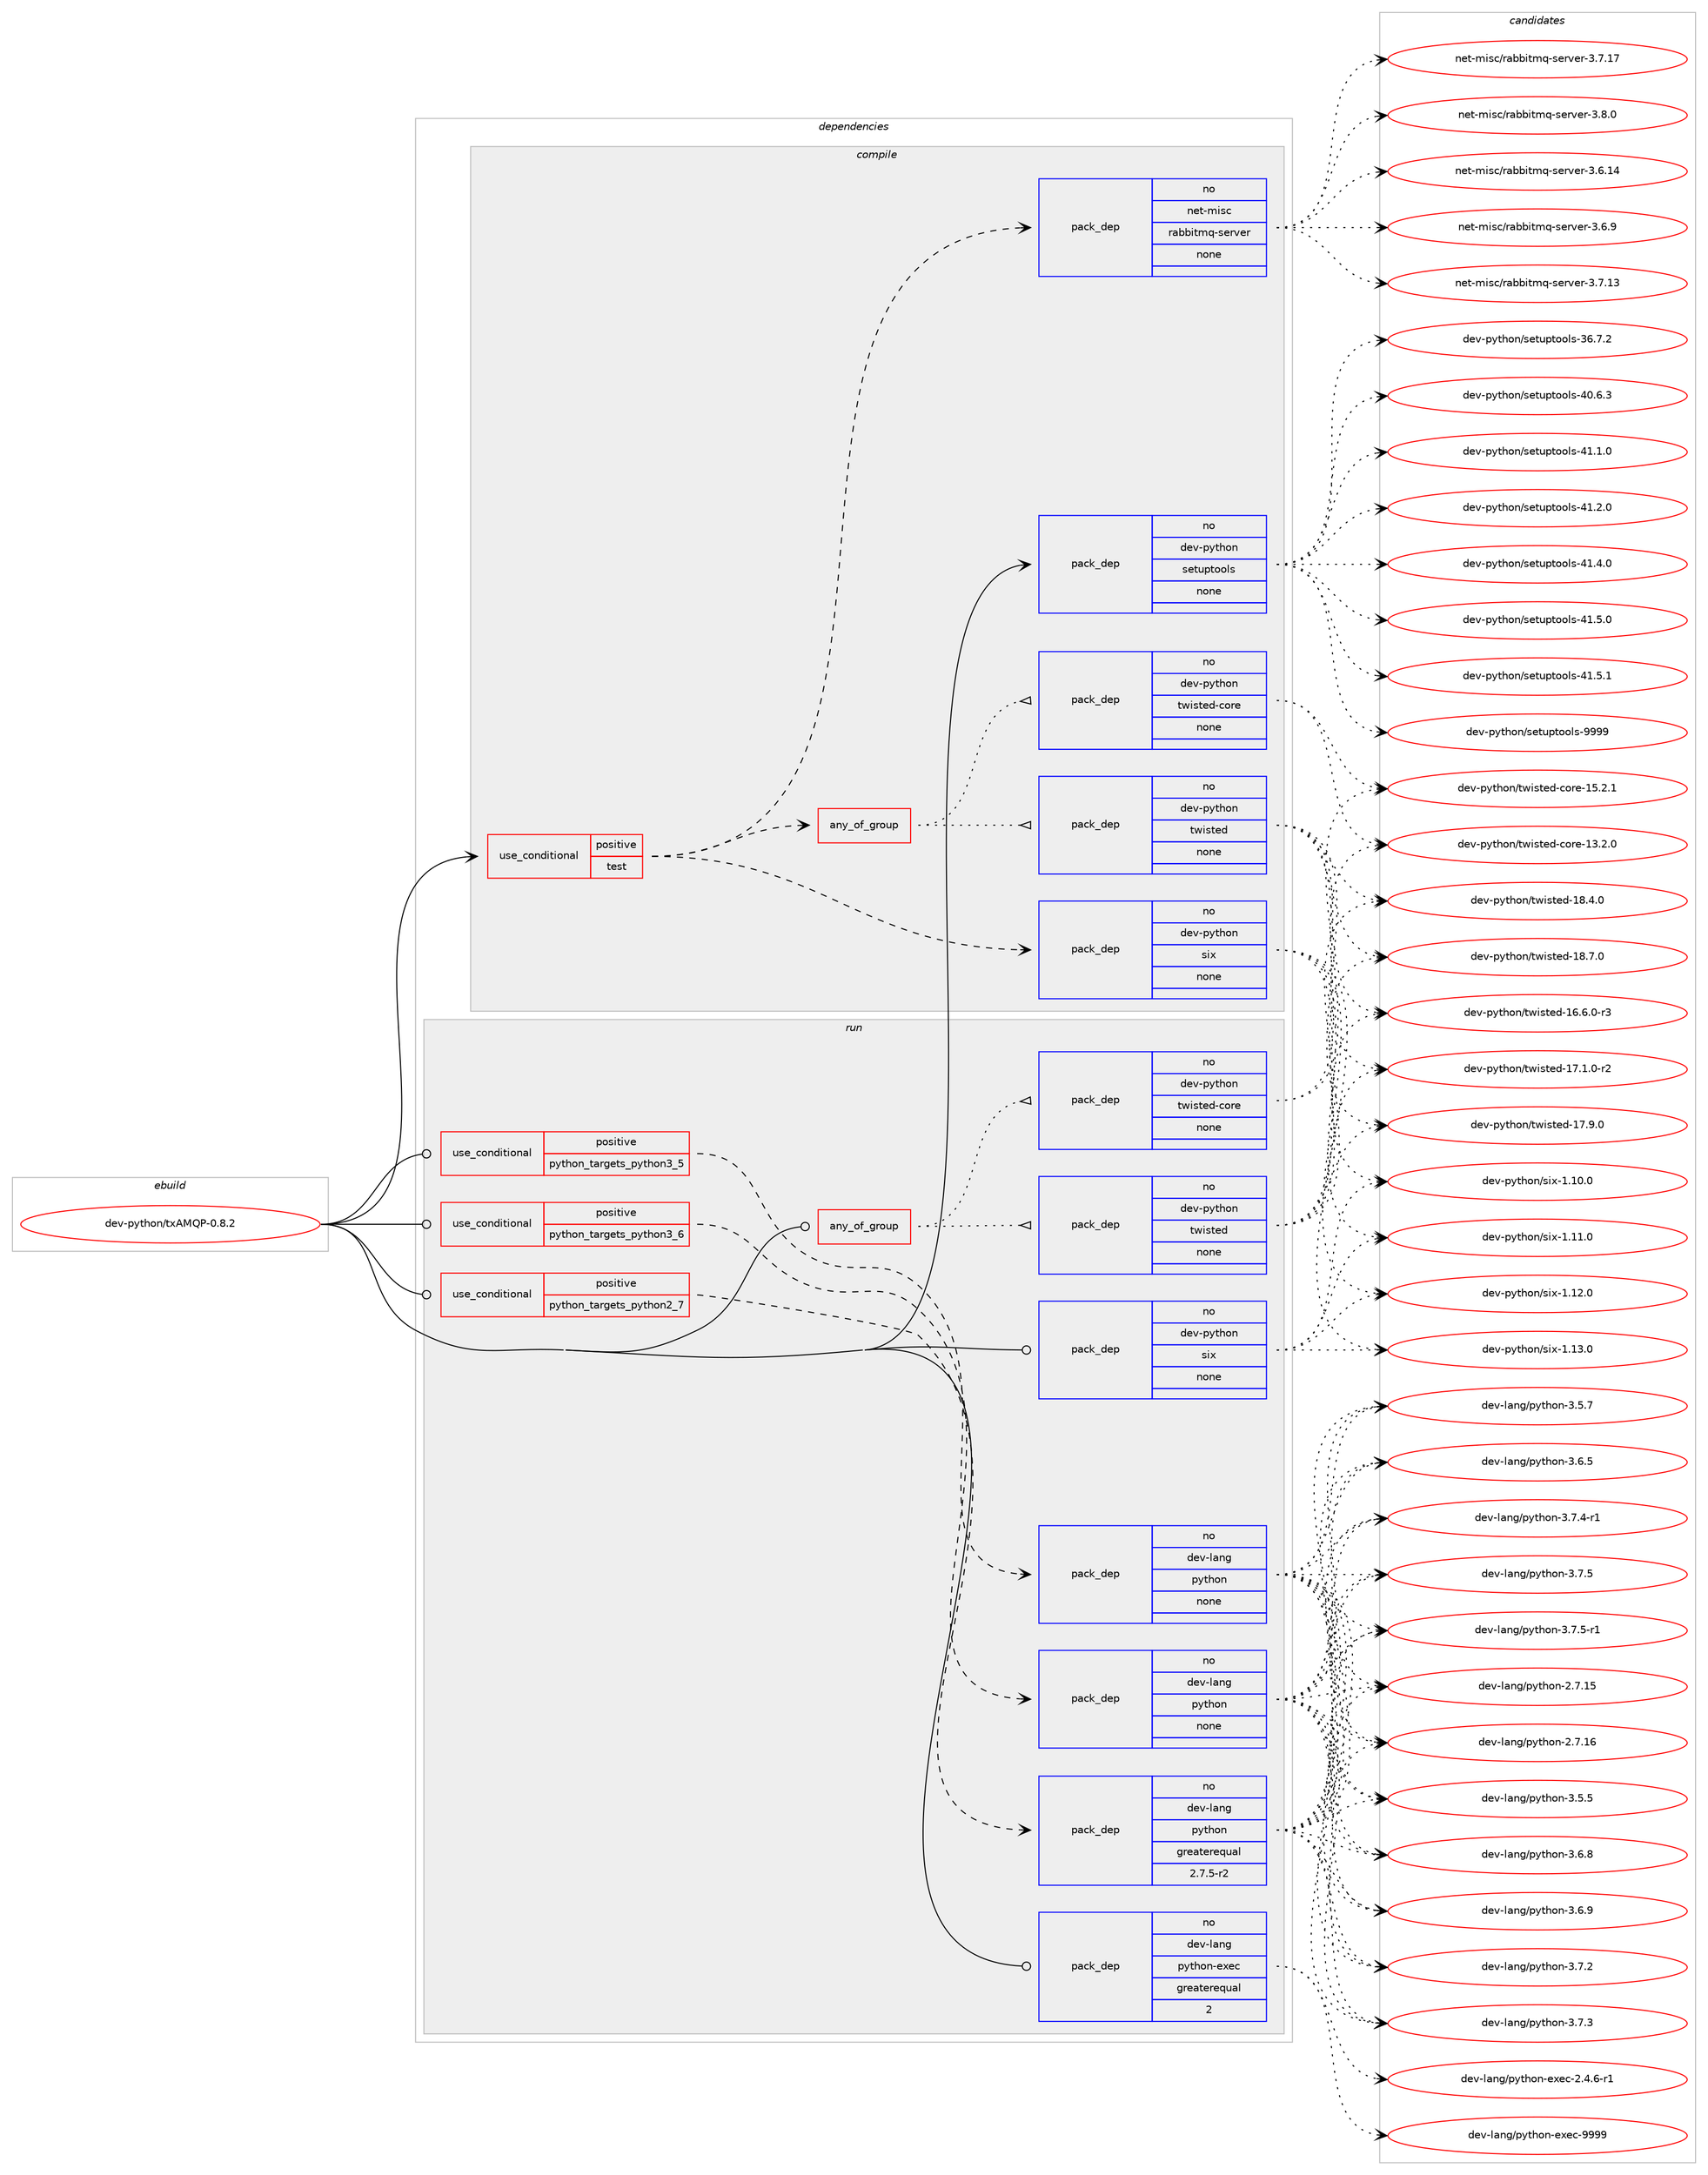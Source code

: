 digraph prolog {

# *************
# Graph options
# *************

newrank=true;
concentrate=true;
compound=true;
graph [rankdir=LR,fontname=Helvetica,fontsize=10,ranksep=1.5];#, ranksep=2.5, nodesep=0.2];
edge  [arrowhead=vee];
node  [fontname=Helvetica,fontsize=10];

# **********
# The ebuild
# **********

subgraph cluster_leftcol {
color=gray;
rank=same;
label=<<i>ebuild</i>>;
id [label="dev-python/txAMQP-0.8.2", color=red, width=4, href="../dev-python/txAMQP-0.8.2.svg"];
}

# ****************
# The dependencies
# ****************

subgraph cluster_midcol {
color=gray;
label=<<i>dependencies</i>>;
subgraph cluster_compile {
fillcolor="#eeeeee";
style=filled;
label=<<i>compile</i>>;
subgraph cond150826 {
dependency642004 [label=<<TABLE BORDER="0" CELLBORDER="1" CELLSPACING="0" CELLPADDING="4"><TR><TD ROWSPAN="3" CELLPADDING="10">use_conditional</TD></TR><TR><TD>positive</TD></TR><TR><TD>test</TD></TR></TABLE>>, shape=none, color=red];
subgraph any11507 {
dependency642005 [label=<<TABLE BORDER="0" CELLBORDER="1" CELLSPACING="0" CELLPADDING="4"><TR><TD CELLPADDING="10">any_of_group</TD></TR></TABLE>>, shape=none, color=red];subgraph pack479294 {
dependency642006 [label=<<TABLE BORDER="0" CELLBORDER="1" CELLSPACING="0" CELLPADDING="4" WIDTH="220"><TR><TD ROWSPAN="6" CELLPADDING="30">pack_dep</TD></TR><TR><TD WIDTH="110">no</TD></TR><TR><TD>dev-python</TD></TR><TR><TD>twisted</TD></TR><TR><TD>none</TD></TR><TR><TD></TD></TR></TABLE>>, shape=none, color=blue];
}
dependency642005:e -> dependency642006:w [weight=20,style="dotted",arrowhead="oinv"];
subgraph pack479295 {
dependency642007 [label=<<TABLE BORDER="0" CELLBORDER="1" CELLSPACING="0" CELLPADDING="4" WIDTH="220"><TR><TD ROWSPAN="6" CELLPADDING="30">pack_dep</TD></TR><TR><TD WIDTH="110">no</TD></TR><TR><TD>dev-python</TD></TR><TR><TD>twisted-core</TD></TR><TR><TD>none</TD></TR><TR><TD></TD></TR></TABLE>>, shape=none, color=blue];
}
dependency642005:e -> dependency642007:w [weight=20,style="dotted",arrowhead="oinv"];
}
dependency642004:e -> dependency642005:w [weight=20,style="dashed",arrowhead="vee"];
subgraph pack479296 {
dependency642008 [label=<<TABLE BORDER="0" CELLBORDER="1" CELLSPACING="0" CELLPADDING="4" WIDTH="220"><TR><TD ROWSPAN="6" CELLPADDING="30">pack_dep</TD></TR><TR><TD WIDTH="110">no</TD></TR><TR><TD>dev-python</TD></TR><TR><TD>six</TD></TR><TR><TD>none</TD></TR><TR><TD></TD></TR></TABLE>>, shape=none, color=blue];
}
dependency642004:e -> dependency642008:w [weight=20,style="dashed",arrowhead="vee"];
subgraph pack479297 {
dependency642009 [label=<<TABLE BORDER="0" CELLBORDER="1" CELLSPACING="0" CELLPADDING="4" WIDTH="220"><TR><TD ROWSPAN="6" CELLPADDING="30">pack_dep</TD></TR><TR><TD WIDTH="110">no</TD></TR><TR><TD>net-misc</TD></TR><TR><TD>rabbitmq-server</TD></TR><TR><TD>none</TD></TR><TR><TD></TD></TR></TABLE>>, shape=none, color=blue];
}
dependency642004:e -> dependency642009:w [weight=20,style="dashed",arrowhead="vee"];
}
id:e -> dependency642004:w [weight=20,style="solid",arrowhead="vee"];
subgraph pack479298 {
dependency642010 [label=<<TABLE BORDER="0" CELLBORDER="1" CELLSPACING="0" CELLPADDING="4" WIDTH="220"><TR><TD ROWSPAN="6" CELLPADDING="30">pack_dep</TD></TR><TR><TD WIDTH="110">no</TD></TR><TR><TD>dev-python</TD></TR><TR><TD>setuptools</TD></TR><TR><TD>none</TD></TR><TR><TD></TD></TR></TABLE>>, shape=none, color=blue];
}
id:e -> dependency642010:w [weight=20,style="solid",arrowhead="vee"];
}
subgraph cluster_compileandrun {
fillcolor="#eeeeee";
style=filled;
label=<<i>compile and run</i>>;
}
subgraph cluster_run {
fillcolor="#eeeeee";
style=filled;
label=<<i>run</i>>;
subgraph any11508 {
dependency642011 [label=<<TABLE BORDER="0" CELLBORDER="1" CELLSPACING="0" CELLPADDING="4"><TR><TD CELLPADDING="10">any_of_group</TD></TR></TABLE>>, shape=none, color=red];subgraph pack479299 {
dependency642012 [label=<<TABLE BORDER="0" CELLBORDER="1" CELLSPACING="0" CELLPADDING="4" WIDTH="220"><TR><TD ROWSPAN="6" CELLPADDING="30">pack_dep</TD></TR><TR><TD WIDTH="110">no</TD></TR><TR><TD>dev-python</TD></TR><TR><TD>twisted</TD></TR><TR><TD>none</TD></TR><TR><TD></TD></TR></TABLE>>, shape=none, color=blue];
}
dependency642011:e -> dependency642012:w [weight=20,style="dotted",arrowhead="oinv"];
subgraph pack479300 {
dependency642013 [label=<<TABLE BORDER="0" CELLBORDER="1" CELLSPACING="0" CELLPADDING="4" WIDTH="220"><TR><TD ROWSPAN="6" CELLPADDING="30">pack_dep</TD></TR><TR><TD WIDTH="110">no</TD></TR><TR><TD>dev-python</TD></TR><TR><TD>twisted-core</TD></TR><TR><TD>none</TD></TR><TR><TD></TD></TR></TABLE>>, shape=none, color=blue];
}
dependency642011:e -> dependency642013:w [weight=20,style="dotted",arrowhead="oinv"];
}
id:e -> dependency642011:w [weight=20,style="solid",arrowhead="odot"];
subgraph cond150827 {
dependency642014 [label=<<TABLE BORDER="0" CELLBORDER="1" CELLSPACING="0" CELLPADDING="4"><TR><TD ROWSPAN="3" CELLPADDING="10">use_conditional</TD></TR><TR><TD>positive</TD></TR><TR><TD>python_targets_python2_7</TD></TR></TABLE>>, shape=none, color=red];
subgraph pack479301 {
dependency642015 [label=<<TABLE BORDER="0" CELLBORDER="1" CELLSPACING="0" CELLPADDING="4" WIDTH="220"><TR><TD ROWSPAN="6" CELLPADDING="30">pack_dep</TD></TR><TR><TD WIDTH="110">no</TD></TR><TR><TD>dev-lang</TD></TR><TR><TD>python</TD></TR><TR><TD>greaterequal</TD></TR><TR><TD>2.7.5-r2</TD></TR></TABLE>>, shape=none, color=blue];
}
dependency642014:e -> dependency642015:w [weight=20,style="dashed",arrowhead="vee"];
}
id:e -> dependency642014:w [weight=20,style="solid",arrowhead="odot"];
subgraph cond150828 {
dependency642016 [label=<<TABLE BORDER="0" CELLBORDER="1" CELLSPACING="0" CELLPADDING="4"><TR><TD ROWSPAN="3" CELLPADDING="10">use_conditional</TD></TR><TR><TD>positive</TD></TR><TR><TD>python_targets_python3_5</TD></TR></TABLE>>, shape=none, color=red];
subgraph pack479302 {
dependency642017 [label=<<TABLE BORDER="0" CELLBORDER="1" CELLSPACING="0" CELLPADDING="4" WIDTH="220"><TR><TD ROWSPAN="6" CELLPADDING="30">pack_dep</TD></TR><TR><TD WIDTH="110">no</TD></TR><TR><TD>dev-lang</TD></TR><TR><TD>python</TD></TR><TR><TD>none</TD></TR><TR><TD></TD></TR></TABLE>>, shape=none, color=blue];
}
dependency642016:e -> dependency642017:w [weight=20,style="dashed",arrowhead="vee"];
}
id:e -> dependency642016:w [weight=20,style="solid",arrowhead="odot"];
subgraph cond150829 {
dependency642018 [label=<<TABLE BORDER="0" CELLBORDER="1" CELLSPACING="0" CELLPADDING="4"><TR><TD ROWSPAN="3" CELLPADDING="10">use_conditional</TD></TR><TR><TD>positive</TD></TR><TR><TD>python_targets_python3_6</TD></TR></TABLE>>, shape=none, color=red];
subgraph pack479303 {
dependency642019 [label=<<TABLE BORDER="0" CELLBORDER="1" CELLSPACING="0" CELLPADDING="4" WIDTH="220"><TR><TD ROWSPAN="6" CELLPADDING="30">pack_dep</TD></TR><TR><TD WIDTH="110">no</TD></TR><TR><TD>dev-lang</TD></TR><TR><TD>python</TD></TR><TR><TD>none</TD></TR><TR><TD></TD></TR></TABLE>>, shape=none, color=blue];
}
dependency642018:e -> dependency642019:w [weight=20,style="dashed",arrowhead="vee"];
}
id:e -> dependency642018:w [weight=20,style="solid",arrowhead="odot"];
subgraph pack479304 {
dependency642020 [label=<<TABLE BORDER="0" CELLBORDER="1" CELLSPACING="0" CELLPADDING="4" WIDTH="220"><TR><TD ROWSPAN="6" CELLPADDING="30">pack_dep</TD></TR><TR><TD WIDTH="110">no</TD></TR><TR><TD>dev-lang</TD></TR><TR><TD>python-exec</TD></TR><TR><TD>greaterequal</TD></TR><TR><TD>2</TD></TR></TABLE>>, shape=none, color=blue];
}
id:e -> dependency642020:w [weight=20,style="solid",arrowhead="odot"];
subgraph pack479305 {
dependency642021 [label=<<TABLE BORDER="0" CELLBORDER="1" CELLSPACING="0" CELLPADDING="4" WIDTH="220"><TR><TD ROWSPAN="6" CELLPADDING="30">pack_dep</TD></TR><TR><TD WIDTH="110">no</TD></TR><TR><TD>dev-python</TD></TR><TR><TD>six</TD></TR><TR><TD>none</TD></TR><TR><TD></TD></TR></TABLE>>, shape=none, color=blue];
}
id:e -> dependency642021:w [weight=20,style="solid",arrowhead="odot"];
}
}

# **************
# The candidates
# **************

subgraph cluster_choices {
rank=same;
color=gray;
label=<<i>candidates</i>>;

subgraph choice479294 {
color=black;
nodesep=1;
choice1001011184511212111610411111047116119105115116101100454954465446484511451 [label="dev-python/twisted-16.6.0-r3", color=red, width=4,href="../dev-python/twisted-16.6.0-r3.svg"];
choice1001011184511212111610411111047116119105115116101100454955464946484511450 [label="dev-python/twisted-17.1.0-r2", color=red, width=4,href="../dev-python/twisted-17.1.0-r2.svg"];
choice100101118451121211161041111104711611910511511610110045495546574648 [label="dev-python/twisted-17.9.0", color=red, width=4,href="../dev-python/twisted-17.9.0.svg"];
choice100101118451121211161041111104711611910511511610110045495646524648 [label="dev-python/twisted-18.4.0", color=red, width=4,href="../dev-python/twisted-18.4.0.svg"];
choice100101118451121211161041111104711611910511511610110045495646554648 [label="dev-python/twisted-18.7.0", color=red, width=4,href="../dev-python/twisted-18.7.0.svg"];
dependency642006:e -> choice1001011184511212111610411111047116119105115116101100454954465446484511451:w [style=dotted,weight="100"];
dependency642006:e -> choice1001011184511212111610411111047116119105115116101100454955464946484511450:w [style=dotted,weight="100"];
dependency642006:e -> choice100101118451121211161041111104711611910511511610110045495546574648:w [style=dotted,weight="100"];
dependency642006:e -> choice100101118451121211161041111104711611910511511610110045495646524648:w [style=dotted,weight="100"];
dependency642006:e -> choice100101118451121211161041111104711611910511511610110045495646554648:w [style=dotted,weight="100"];
}
subgraph choice479295 {
color=black;
nodesep=1;
choice1001011184511212111610411111047116119105115116101100459911111410145495146504648 [label="dev-python/twisted-core-13.2.0", color=red, width=4,href="../dev-python/twisted-core-13.2.0.svg"];
choice1001011184511212111610411111047116119105115116101100459911111410145495346504649 [label="dev-python/twisted-core-15.2.1", color=red, width=4,href="../dev-python/twisted-core-15.2.1.svg"];
dependency642007:e -> choice1001011184511212111610411111047116119105115116101100459911111410145495146504648:w [style=dotted,weight="100"];
dependency642007:e -> choice1001011184511212111610411111047116119105115116101100459911111410145495346504649:w [style=dotted,weight="100"];
}
subgraph choice479296 {
color=black;
nodesep=1;
choice100101118451121211161041111104711510512045494649484648 [label="dev-python/six-1.10.0", color=red, width=4,href="../dev-python/six-1.10.0.svg"];
choice100101118451121211161041111104711510512045494649494648 [label="dev-python/six-1.11.0", color=red, width=4,href="../dev-python/six-1.11.0.svg"];
choice100101118451121211161041111104711510512045494649504648 [label="dev-python/six-1.12.0", color=red, width=4,href="../dev-python/six-1.12.0.svg"];
choice100101118451121211161041111104711510512045494649514648 [label="dev-python/six-1.13.0", color=red, width=4,href="../dev-python/six-1.13.0.svg"];
dependency642008:e -> choice100101118451121211161041111104711510512045494649484648:w [style=dotted,weight="100"];
dependency642008:e -> choice100101118451121211161041111104711510512045494649494648:w [style=dotted,weight="100"];
dependency642008:e -> choice100101118451121211161041111104711510512045494649504648:w [style=dotted,weight="100"];
dependency642008:e -> choice100101118451121211161041111104711510512045494649514648:w [style=dotted,weight="100"];
}
subgraph choice479297 {
color=black;
nodesep=1;
choice1101011164510910511599471149798981051161091134511510111411810111445514654464952 [label="net-misc/rabbitmq-server-3.6.14", color=red, width=4,href="../net-misc/rabbitmq-server-3.6.14.svg"];
choice11010111645109105115994711497989810511610911345115101114118101114455146544657 [label="net-misc/rabbitmq-server-3.6.9", color=red, width=4,href="../net-misc/rabbitmq-server-3.6.9.svg"];
choice1101011164510910511599471149798981051161091134511510111411810111445514655464951 [label="net-misc/rabbitmq-server-3.7.13", color=red, width=4,href="../net-misc/rabbitmq-server-3.7.13.svg"];
choice1101011164510910511599471149798981051161091134511510111411810111445514655464955 [label="net-misc/rabbitmq-server-3.7.17", color=red, width=4,href="../net-misc/rabbitmq-server-3.7.17.svg"];
choice11010111645109105115994711497989810511610911345115101114118101114455146564648 [label="net-misc/rabbitmq-server-3.8.0", color=red, width=4,href="../net-misc/rabbitmq-server-3.8.0.svg"];
dependency642009:e -> choice1101011164510910511599471149798981051161091134511510111411810111445514654464952:w [style=dotted,weight="100"];
dependency642009:e -> choice11010111645109105115994711497989810511610911345115101114118101114455146544657:w [style=dotted,weight="100"];
dependency642009:e -> choice1101011164510910511599471149798981051161091134511510111411810111445514655464951:w [style=dotted,weight="100"];
dependency642009:e -> choice1101011164510910511599471149798981051161091134511510111411810111445514655464955:w [style=dotted,weight="100"];
dependency642009:e -> choice11010111645109105115994711497989810511610911345115101114118101114455146564648:w [style=dotted,weight="100"];
}
subgraph choice479298 {
color=black;
nodesep=1;
choice100101118451121211161041111104711510111611711211611111110811545515446554650 [label="dev-python/setuptools-36.7.2", color=red, width=4,href="../dev-python/setuptools-36.7.2.svg"];
choice100101118451121211161041111104711510111611711211611111110811545524846544651 [label="dev-python/setuptools-40.6.3", color=red, width=4,href="../dev-python/setuptools-40.6.3.svg"];
choice100101118451121211161041111104711510111611711211611111110811545524946494648 [label="dev-python/setuptools-41.1.0", color=red, width=4,href="../dev-python/setuptools-41.1.0.svg"];
choice100101118451121211161041111104711510111611711211611111110811545524946504648 [label="dev-python/setuptools-41.2.0", color=red, width=4,href="../dev-python/setuptools-41.2.0.svg"];
choice100101118451121211161041111104711510111611711211611111110811545524946524648 [label="dev-python/setuptools-41.4.0", color=red, width=4,href="../dev-python/setuptools-41.4.0.svg"];
choice100101118451121211161041111104711510111611711211611111110811545524946534648 [label="dev-python/setuptools-41.5.0", color=red, width=4,href="../dev-python/setuptools-41.5.0.svg"];
choice100101118451121211161041111104711510111611711211611111110811545524946534649 [label="dev-python/setuptools-41.5.1", color=red, width=4,href="../dev-python/setuptools-41.5.1.svg"];
choice10010111845112121116104111110471151011161171121161111111081154557575757 [label="dev-python/setuptools-9999", color=red, width=4,href="../dev-python/setuptools-9999.svg"];
dependency642010:e -> choice100101118451121211161041111104711510111611711211611111110811545515446554650:w [style=dotted,weight="100"];
dependency642010:e -> choice100101118451121211161041111104711510111611711211611111110811545524846544651:w [style=dotted,weight="100"];
dependency642010:e -> choice100101118451121211161041111104711510111611711211611111110811545524946494648:w [style=dotted,weight="100"];
dependency642010:e -> choice100101118451121211161041111104711510111611711211611111110811545524946504648:w [style=dotted,weight="100"];
dependency642010:e -> choice100101118451121211161041111104711510111611711211611111110811545524946524648:w [style=dotted,weight="100"];
dependency642010:e -> choice100101118451121211161041111104711510111611711211611111110811545524946534648:w [style=dotted,weight="100"];
dependency642010:e -> choice100101118451121211161041111104711510111611711211611111110811545524946534649:w [style=dotted,weight="100"];
dependency642010:e -> choice10010111845112121116104111110471151011161171121161111111081154557575757:w [style=dotted,weight="100"];
}
subgraph choice479299 {
color=black;
nodesep=1;
choice1001011184511212111610411111047116119105115116101100454954465446484511451 [label="dev-python/twisted-16.6.0-r3", color=red, width=4,href="../dev-python/twisted-16.6.0-r3.svg"];
choice1001011184511212111610411111047116119105115116101100454955464946484511450 [label="dev-python/twisted-17.1.0-r2", color=red, width=4,href="../dev-python/twisted-17.1.0-r2.svg"];
choice100101118451121211161041111104711611910511511610110045495546574648 [label="dev-python/twisted-17.9.0", color=red, width=4,href="../dev-python/twisted-17.9.0.svg"];
choice100101118451121211161041111104711611910511511610110045495646524648 [label="dev-python/twisted-18.4.0", color=red, width=4,href="../dev-python/twisted-18.4.0.svg"];
choice100101118451121211161041111104711611910511511610110045495646554648 [label="dev-python/twisted-18.7.0", color=red, width=4,href="../dev-python/twisted-18.7.0.svg"];
dependency642012:e -> choice1001011184511212111610411111047116119105115116101100454954465446484511451:w [style=dotted,weight="100"];
dependency642012:e -> choice1001011184511212111610411111047116119105115116101100454955464946484511450:w [style=dotted,weight="100"];
dependency642012:e -> choice100101118451121211161041111104711611910511511610110045495546574648:w [style=dotted,weight="100"];
dependency642012:e -> choice100101118451121211161041111104711611910511511610110045495646524648:w [style=dotted,weight="100"];
dependency642012:e -> choice100101118451121211161041111104711611910511511610110045495646554648:w [style=dotted,weight="100"];
}
subgraph choice479300 {
color=black;
nodesep=1;
choice1001011184511212111610411111047116119105115116101100459911111410145495146504648 [label="dev-python/twisted-core-13.2.0", color=red, width=4,href="../dev-python/twisted-core-13.2.0.svg"];
choice1001011184511212111610411111047116119105115116101100459911111410145495346504649 [label="dev-python/twisted-core-15.2.1", color=red, width=4,href="../dev-python/twisted-core-15.2.1.svg"];
dependency642013:e -> choice1001011184511212111610411111047116119105115116101100459911111410145495146504648:w [style=dotted,weight="100"];
dependency642013:e -> choice1001011184511212111610411111047116119105115116101100459911111410145495346504649:w [style=dotted,weight="100"];
}
subgraph choice479301 {
color=black;
nodesep=1;
choice10010111845108971101034711212111610411111045504655464953 [label="dev-lang/python-2.7.15", color=red, width=4,href="../dev-lang/python-2.7.15.svg"];
choice10010111845108971101034711212111610411111045504655464954 [label="dev-lang/python-2.7.16", color=red, width=4,href="../dev-lang/python-2.7.16.svg"];
choice100101118451089711010347112121116104111110455146534653 [label="dev-lang/python-3.5.5", color=red, width=4,href="../dev-lang/python-3.5.5.svg"];
choice100101118451089711010347112121116104111110455146534655 [label="dev-lang/python-3.5.7", color=red, width=4,href="../dev-lang/python-3.5.7.svg"];
choice100101118451089711010347112121116104111110455146544653 [label="dev-lang/python-3.6.5", color=red, width=4,href="../dev-lang/python-3.6.5.svg"];
choice100101118451089711010347112121116104111110455146544656 [label="dev-lang/python-3.6.8", color=red, width=4,href="../dev-lang/python-3.6.8.svg"];
choice100101118451089711010347112121116104111110455146544657 [label="dev-lang/python-3.6.9", color=red, width=4,href="../dev-lang/python-3.6.9.svg"];
choice100101118451089711010347112121116104111110455146554650 [label="dev-lang/python-3.7.2", color=red, width=4,href="../dev-lang/python-3.7.2.svg"];
choice100101118451089711010347112121116104111110455146554651 [label="dev-lang/python-3.7.3", color=red, width=4,href="../dev-lang/python-3.7.3.svg"];
choice1001011184510897110103471121211161041111104551465546524511449 [label="dev-lang/python-3.7.4-r1", color=red, width=4,href="../dev-lang/python-3.7.4-r1.svg"];
choice100101118451089711010347112121116104111110455146554653 [label="dev-lang/python-3.7.5", color=red, width=4,href="../dev-lang/python-3.7.5.svg"];
choice1001011184510897110103471121211161041111104551465546534511449 [label="dev-lang/python-3.7.5-r1", color=red, width=4,href="../dev-lang/python-3.7.5-r1.svg"];
dependency642015:e -> choice10010111845108971101034711212111610411111045504655464953:w [style=dotted,weight="100"];
dependency642015:e -> choice10010111845108971101034711212111610411111045504655464954:w [style=dotted,weight="100"];
dependency642015:e -> choice100101118451089711010347112121116104111110455146534653:w [style=dotted,weight="100"];
dependency642015:e -> choice100101118451089711010347112121116104111110455146534655:w [style=dotted,weight="100"];
dependency642015:e -> choice100101118451089711010347112121116104111110455146544653:w [style=dotted,weight="100"];
dependency642015:e -> choice100101118451089711010347112121116104111110455146544656:w [style=dotted,weight="100"];
dependency642015:e -> choice100101118451089711010347112121116104111110455146544657:w [style=dotted,weight="100"];
dependency642015:e -> choice100101118451089711010347112121116104111110455146554650:w [style=dotted,weight="100"];
dependency642015:e -> choice100101118451089711010347112121116104111110455146554651:w [style=dotted,weight="100"];
dependency642015:e -> choice1001011184510897110103471121211161041111104551465546524511449:w [style=dotted,weight="100"];
dependency642015:e -> choice100101118451089711010347112121116104111110455146554653:w [style=dotted,weight="100"];
dependency642015:e -> choice1001011184510897110103471121211161041111104551465546534511449:w [style=dotted,weight="100"];
}
subgraph choice479302 {
color=black;
nodesep=1;
choice10010111845108971101034711212111610411111045504655464953 [label="dev-lang/python-2.7.15", color=red, width=4,href="../dev-lang/python-2.7.15.svg"];
choice10010111845108971101034711212111610411111045504655464954 [label="dev-lang/python-2.7.16", color=red, width=4,href="../dev-lang/python-2.7.16.svg"];
choice100101118451089711010347112121116104111110455146534653 [label="dev-lang/python-3.5.5", color=red, width=4,href="../dev-lang/python-3.5.5.svg"];
choice100101118451089711010347112121116104111110455146534655 [label="dev-lang/python-3.5.7", color=red, width=4,href="../dev-lang/python-3.5.7.svg"];
choice100101118451089711010347112121116104111110455146544653 [label="dev-lang/python-3.6.5", color=red, width=4,href="../dev-lang/python-3.6.5.svg"];
choice100101118451089711010347112121116104111110455146544656 [label="dev-lang/python-3.6.8", color=red, width=4,href="../dev-lang/python-3.6.8.svg"];
choice100101118451089711010347112121116104111110455146544657 [label="dev-lang/python-3.6.9", color=red, width=4,href="../dev-lang/python-3.6.9.svg"];
choice100101118451089711010347112121116104111110455146554650 [label="dev-lang/python-3.7.2", color=red, width=4,href="../dev-lang/python-3.7.2.svg"];
choice100101118451089711010347112121116104111110455146554651 [label="dev-lang/python-3.7.3", color=red, width=4,href="../dev-lang/python-3.7.3.svg"];
choice1001011184510897110103471121211161041111104551465546524511449 [label="dev-lang/python-3.7.4-r1", color=red, width=4,href="../dev-lang/python-3.7.4-r1.svg"];
choice100101118451089711010347112121116104111110455146554653 [label="dev-lang/python-3.7.5", color=red, width=4,href="../dev-lang/python-3.7.5.svg"];
choice1001011184510897110103471121211161041111104551465546534511449 [label="dev-lang/python-3.7.5-r1", color=red, width=4,href="../dev-lang/python-3.7.5-r1.svg"];
dependency642017:e -> choice10010111845108971101034711212111610411111045504655464953:w [style=dotted,weight="100"];
dependency642017:e -> choice10010111845108971101034711212111610411111045504655464954:w [style=dotted,weight="100"];
dependency642017:e -> choice100101118451089711010347112121116104111110455146534653:w [style=dotted,weight="100"];
dependency642017:e -> choice100101118451089711010347112121116104111110455146534655:w [style=dotted,weight="100"];
dependency642017:e -> choice100101118451089711010347112121116104111110455146544653:w [style=dotted,weight="100"];
dependency642017:e -> choice100101118451089711010347112121116104111110455146544656:w [style=dotted,weight="100"];
dependency642017:e -> choice100101118451089711010347112121116104111110455146544657:w [style=dotted,weight="100"];
dependency642017:e -> choice100101118451089711010347112121116104111110455146554650:w [style=dotted,weight="100"];
dependency642017:e -> choice100101118451089711010347112121116104111110455146554651:w [style=dotted,weight="100"];
dependency642017:e -> choice1001011184510897110103471121211161041111104551465546524511449:w [style=dotted,weight="100"];
dependency642017:e -> choice100101118451089711010347112121116104111110455146554653:w [style=dotted,weight="100"];
dependency642017:e -> choice1001011184510897110103471121211161041111104551465546534511449:w [style=dotted,weight="100"];
}
subgraph choice479303 {
color=black;
nodesep=1;
choice10010111845108971101034711212111610411111045504655464953 [label="dev-lang/python-2.7.15", color=red, width=4,href="../dev-lang/python-2.7.15.svg"];
choice10010111845108971101034711212111610411111045504655464954 [label="dev-lang/python-2.7.16", color=red, width=4,href="../dev-lang/python-2.7.16.svg"];
choice100101118451089711010347112121116104111110455146534653 [label="dev-lang/python-3.5.5", color=red, width=4,href="../dev-lang/python-3.5.5.svg"];
choice100101118451089711010347112121116104111110455146534655 [label="dev-lang/python-3.5.7", color=red, width=4,href="../dev-lang/python-3.5.7.svg"];
choice100101118451089711010347112121116104111110455146544653 [label="dev-lang/python-3.6.5", color=red, width=4,href="../dev-lang/python-3.6.5.svg"];
choice100101118451089711010347112121116104111110455146544656 [label="dev-lang/python-3.6.8", color=red, width=4,href="../dev-lang/python-3.6.8.svg"];
choice100101118451089711010347112121116104111110455146544657 [label="dev-lang/python-3.6.9", color=red, width=4,href="../dev-lang/python-3.6.9.svg"];
choice100101118451089711010347112121116104111110455146554650 [label="dev-lang/python-3.7.2", color=red, width=4,href="../dev-lang/python-3.7.2.svg"];
choice100101118451089711010347112121116104111110455146554651 [label="dev-lang/python-3.7.3", color=red, width=4,href="../dev-lang/python-3.7.3.svg"];
choice1001011184510897110103471121211161041111104551465546524511449 [label="dev-lang/python-3.7.4-r1", color=red, width=4,href="../dev-lang/python-3.7.4-r1.svg"];
choice100101118451089711010347112121116104111110455146554653 [label="dev-lang/python-3.7.5", color=red, width=4,href="../dev-lang/python-3.7.5.svg"];
choice1001011184510897110103471121211161041111104551465546534511449 [label="dev-lang/python-3.7.5-r1", color=red, width=4,href="../dev-lang/python-3.7.5-r1.svg"];
dependency642019:e -> choice10010111845108971101034711212111610411111045504655464953:w [style=dotted,weight="100"];
dependency642019:e -> choice10010111845108971101034711212111610411111045504655464954:w [style=dotted,weight="100"];
dependency642019:e -> choice100101118451089711010347112121116104111110455146534653:w [style=dotted,weight="100"];
dependency642019:e -> choice100101118451089711010347112121116104111110455146534655:w [style=dotted,weight="100"];
dependency642019:e -> choice100101118451089711010347112121116104111110455146544653:w [style=dotted,weight="100"];
dependency642019:e -> choice100101118451089711010347112121116104111110455146544656:w [style=dotted,weight="100"];
dependency642019:e -> choice100101118451089711010347112121116104111110455146544657:w [style=dotted,weight="100"];
dependency642019:e -> choice100101118451089711010347112121116104111110455146554650:w [style=dotted,weight="100"];
dependency642019:e -> choice100101118451089711010347112121116104111110455146554651:w [style=dotted,weight="100"];
dependency642019:e -> choice1001011184510897110103471121211161041111104551465546524511449:w [style=dotted,weight="100"];
dependency642019:e -> choice100101118451089711010347112121116104111110455146554653:w [style=dotted,weight="100"];
dependency642019:e -> choice1001011184510897110103471121211161041111104551465546534511449:w [style=dotted,weight="100"];
}
subgraph choice479304 {
color=black;
nodesep=1;
choice10010111845108971101034711212111610411111045101120101994550465246544511449 [label="dev-lang/python-exec-2.4.6-r1", color=red, width=4,href="../dev-lang/python-exec-2.4.6-r1.svg"];
choice10010111845108971101034711212111610411111045101120101994557575757 [label="dev-lang/python-exec-9999", color=red, width=4,href="../dev-lang/python-exec-9999.svg"];
dependency642020:e -> choice10010111845108971101034711212111610411111045101120101994550465246544511449:w [style=dotted,weight="100"];
dependency642020:e -> choice10010111845108971101034711212111610411111045101120101994557575757:w [style=dotted,weight="100"];
}
subgraph choice479305 {
color=black;
nodesep=1;
choice100101118451121211161041111104711510512045494649484648 [label="dev-python/six-1.10.0", color=red, width=4,href="../dev-python/six-1.10.0.svg"];
choice100101118451121211161041111104711510512045494649494648 [label="dev-python/six-1.11.0", color=red, width=4,href="../dev-python/six-1.11.0.svg"];
choice100101118451121211161041111104711510512045494649504648 [label="dev-python/six-1.12.0", color=red, width=4,href="../dev-python/six-1.12.0.svg"];
choice100101118451121211161041111104711510512045494649514648 [label="dev-python/six-1.13.0", color=red, width=4,href="../dev-python/six-1.13.0.svg"];
dependency642021:e -> choice100101118451121211161041111104711510512045494649484648:w [style=dotted,weight="100"];
dependency642021:e -> choice100101118451121211161041111104711510512045494649494648:w [style=dotted,weight="100"];
dependency642021:e -> choice100101118451121211161041111104711510512045494649504648:w [style=dotted,weight="100"];
dependency642021:e -> choice100101118451121211161041111104711510512045494649514648:w [style=dotted,weight="100"];
}
}

}
